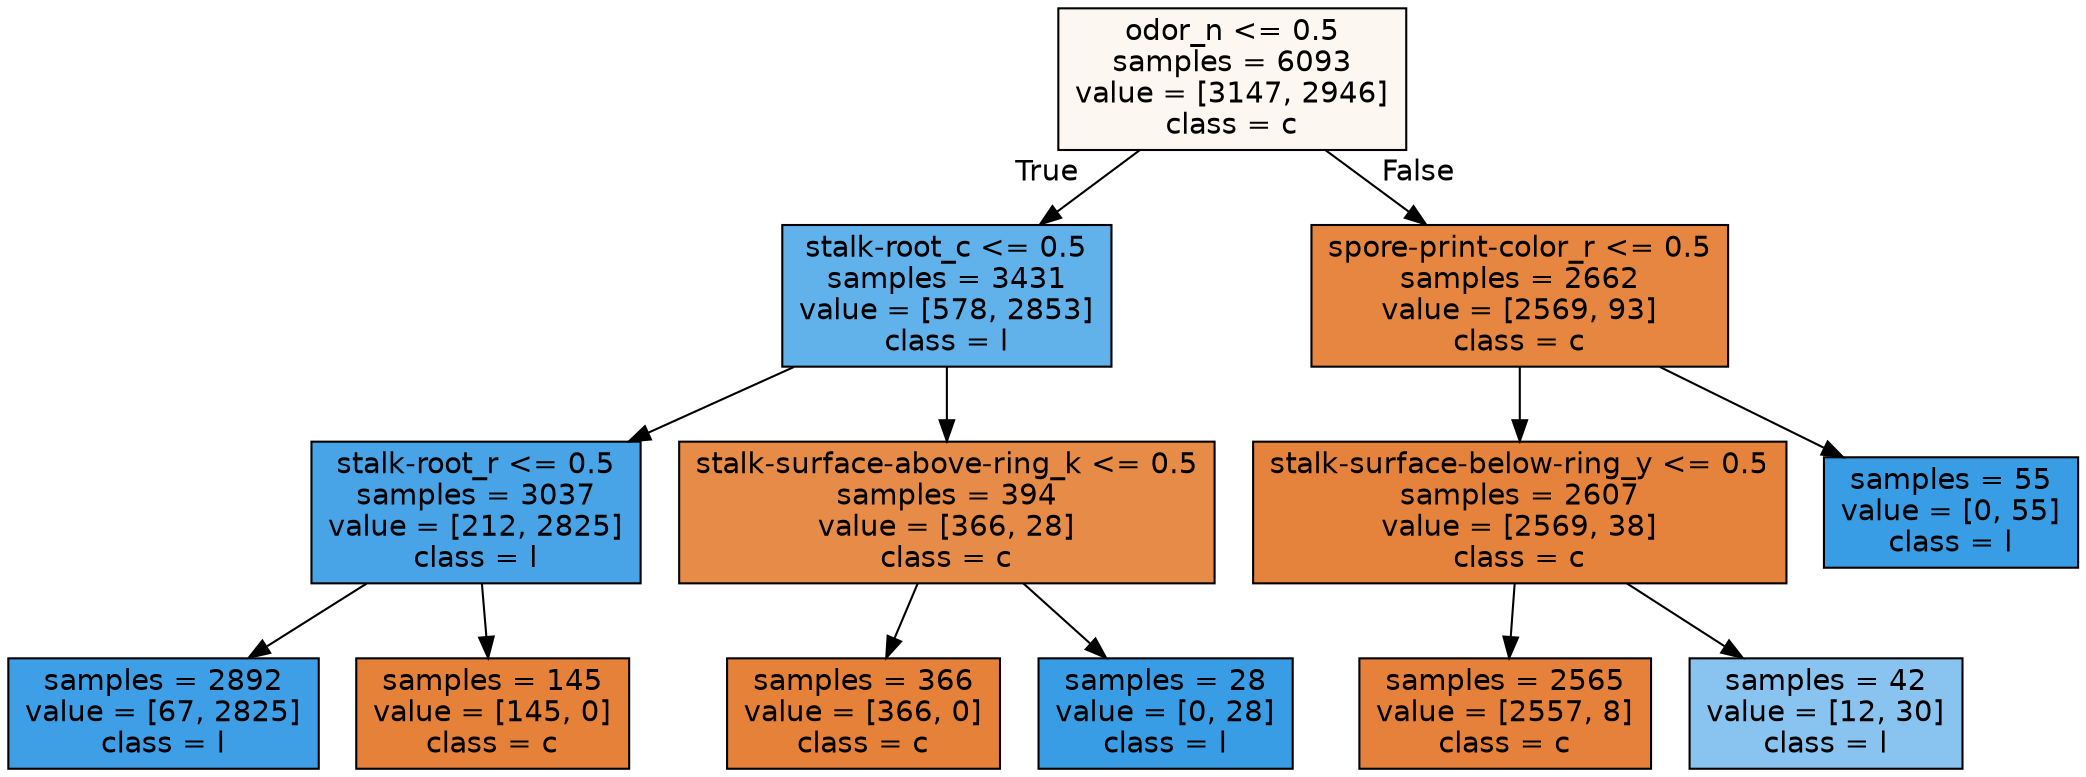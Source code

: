 digraph Tree {
node [shape=box, style="filled", color="black", fontname="helvetica"] ;
edge [fontname="helvetica"] ;
0 [label="odor_n <= 0.5\nsamples = 6093\nvalue = [3147, 2946]\nclass = c", fillcolor="#fdf7f2"] ;
1 [label="stalk-root_c <= 0.5\nsamples = 3431\nvalue = [578, 2853]\nclass = l", fillcolor="#61b1ea"] ;
0 -> 1 [labeldistance=2.5, labelangle=45, headlabel="True"] ;
2 [label="stalk-root_r <= 0.5\nsamples = 3037\nvalue = [212, 2825]\nclass = l", fillcolor="#48a4e7"] ;
1 -> 2 ;
3 [label="samples = 2892\nvalue = [67, 2825]\nclass = l", fillcolor="#3e9fe6"] ;
2 -> 3 ;
4 [label="samples = 145\nvalue = [145, 0]\nclass = c", fillcolor="#e58139"] ;
2 -> 4 ;
5 [label="stalk-surface-above-ring_k <= 0.5\nsamples = 394\nvalue = [366, 28]\nclass = c", fillcolor="#e78b48"] ;
1 -> 5 ;
6 [label="samples = 366\nvalue = [366, 0]\nclass = c", fillcolor="#e58139"] ;
5 -> 6 ;
7 [label="samples = 28\nvalue = [0, 28]\nclass = l", fillcolor="#399de5"] ;
5 -> 7 ;
8 [label="spore-print-color_r <= 0.5\nsamples = 2662\nvalue = [2569, 93]\nclass = c", fillcolor="#e68640"] ;
0 -> 8 [labeldistance=2.5, labelangle=-45, headlabel="False"] ;
9 [label="stalk-surface-below-ring_y <= 0.5\nsamples = 2607\nvalue = [2569, 38]\nclass = c", fillcolor="#e5833c"] ;
8 -> 9 ;
10 [label="samples = 2565\nvalue = [2557, 8]\nclass = c", fillcolor="#e5813a"] ;
9 -> 10 ;
11 [label="samples = 42\nvalue = [12, 30]\nclass = l", fillcolor="#88c4ef"] ;
9 -> 11 ;
12 [label="samples = 55\nvalue = [0, 55]\nclass = l", fillcolor="#399de5"] ;
8 -> 12 ;
}